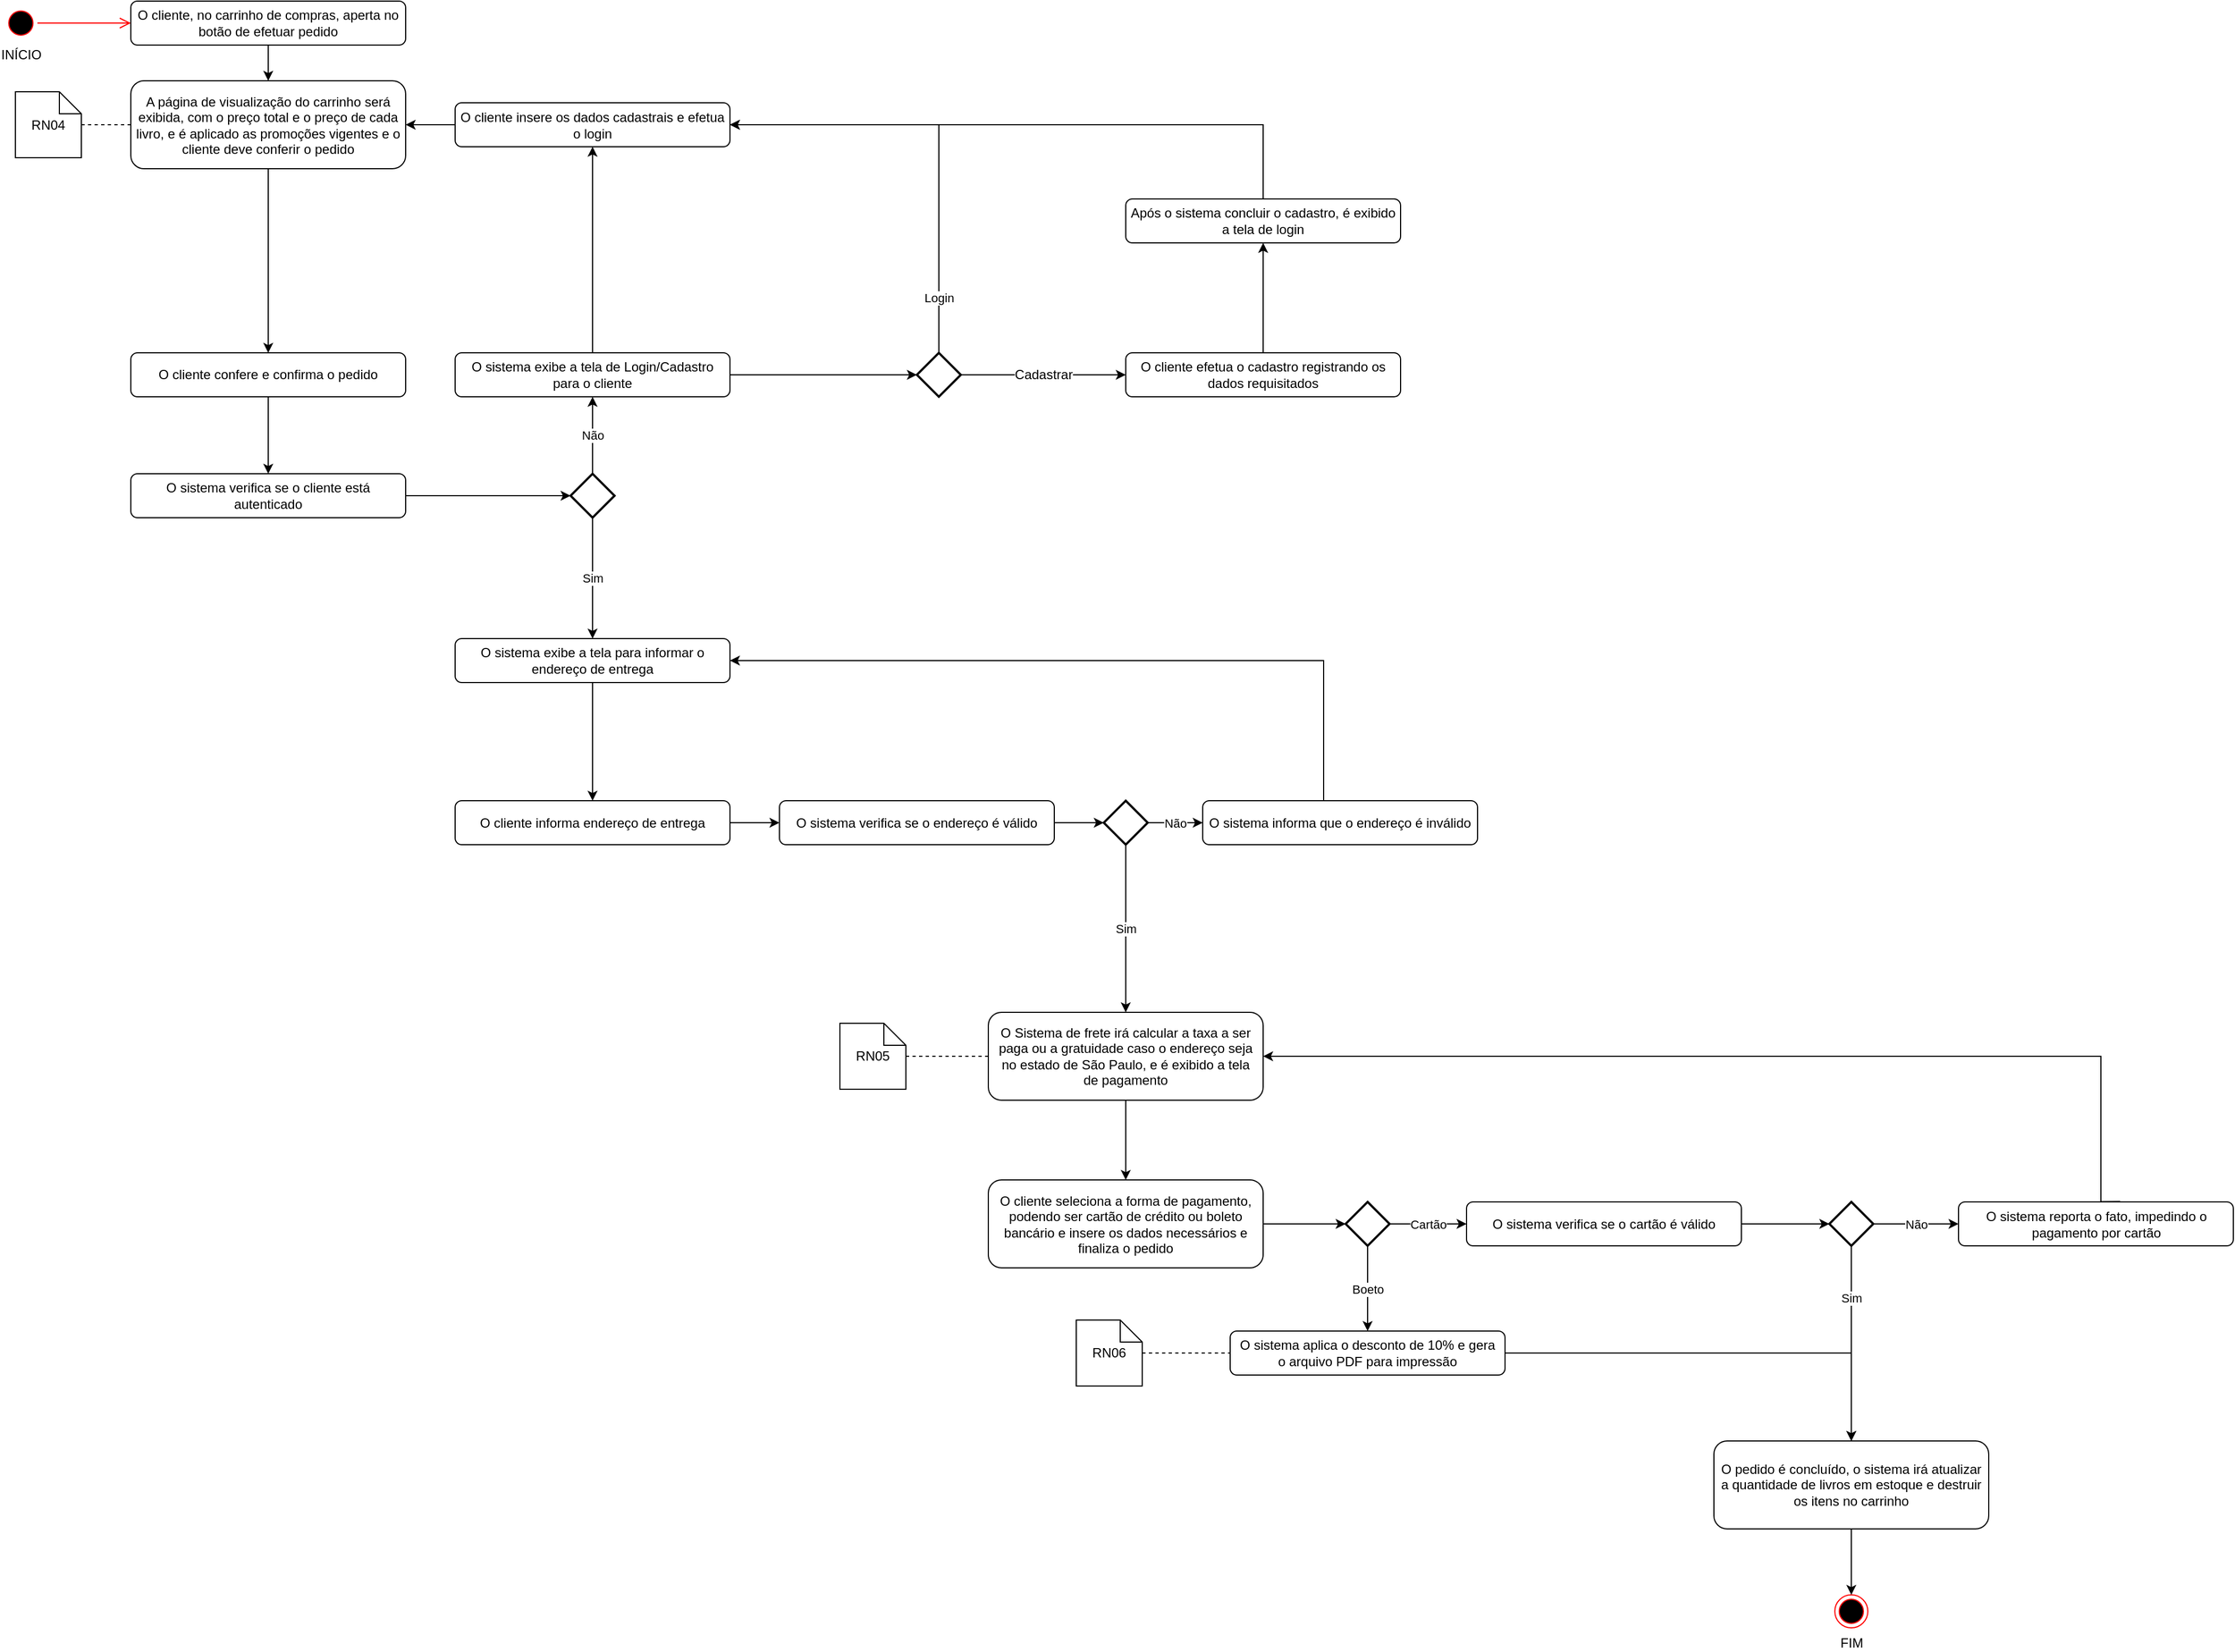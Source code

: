 <mxfile version="21.2.3" type="github">
  <diagram name="Página-1" id="4z89tsGptPQQodIInoYD">
    <mxGraphModel dx="1173" dy="571" grid="1" gridSize="10" guides="1" tooltips="1" connect="1" arrows="1" fold="1" page="1" pageScale="1" pageWidth="827" pageHeight="1169" math="0" shadow="0">
      <root>
        <mxCell id="0" />
        <mxCell id="1" parent="0" />
        <mxCell id="QMWMNx0dkZ8oT64IAFHo-186" value="" style="edgeStyle=orthogonalEdgeStyle;rounded=0;orthogonalLoop=1;jettySize=auto;html=1;" parent="1" source="QMWMNx0dkZ8oT64IAFHo-8" target="QMWMNx0dkZ8oT64IAFHo-185" edge="1">
          <mxGeometry relative="1" as="geometry" />
        </mxCell>
        <mxCell id="QMWMNx0dkZ8oT64IAFHo-8" value="O cliente confere e confirma o pedido " style="rounded=1;whiteSpace=wrap;html=1;verticalAlign=middle;align=center;" parent="1" vertex="1">
          <mxGeometry x="155" y="360" width="250" height="40" as="geometry" />
        </mxCell>
        <mxCell id="QMWMNx0dkZ8oT64IAFHo-1" value="INÍCIO" style="ellipse;html=1;shape=startState;fillColor=#000000;strokeColor=#ff0000;labelPosition=center;verticalLabelPosition=bottom;align=center;verticalAlign=top;" parent="1" vertex="1">
          <mxGeometry x="40" y="45" width="30" height="30" as="geometry" />
        </mxCell>
        <mxCell id="QMWMNx0dkZ8oT64IAFHo-2" value="" style="edgeStyle=orthogonalEdgeStyle;html=1;verticalAlign=bottom;endArrow=open;endSize=8;strokeColor=#ff0000;rounded=0;entryX=0;entryY=0.5;entryDx=0;entryDy=0;" parent="1" source="QMWMNx0dkZ8oT64IAFHo-1" target="QMWMNx0dkZ8oT64IAFHo-6" edge="1">
          <mxGeometry relative="1" as="geometry">
            <mxPoint x="150" y="60" as="targetPoint" />
          </mxGeometry>
        </mxCell>
        <mxCell id="QMWMNx0dkZ8oT64IAFHo-181" style="edgeStyle=orthogonalEdgeStyle;rounded=0;orthogonalLoop=1;jettySize=auto;html=1;" parent="1" source="QMWMNx0dkZ8oT64IAFHo-6" target="QMWMNx0dkZ8oT64IAFHo-7" edge="1">
          <mxGeometry relative="1" as="geometry" />
        </mxCell>
        <mxCell id="QMWMNx0dkZ8oT64IAFHo-6" value="O cliente, no carrinho de compras, aperta no botão de efetuar pedido" style="rounded=1;whiteSpace=wrap;html=1;verticalAlign=middle;align=center;" parent="1" vertex="1">
          <mxGeometry x="155" y="40" width="250" height="40" as="geometry" />
        </mxCell>
        <mxCell id="QMWMNx0dkZ8oT64IAFHo-21" style="edgeStyle=orthogonalEdgeStyle;rounded=0;orthogonalLoop=1;jettySize=auto;html=1;" parent="1" source="QMWMNx0dkZ8oT64IAFHo-7" target="QMWMNx0dkZ8oT64IAFHo-8" edge="1">
          <mxGeometry relative="1" as="geometry" />
        </mxCell>
        <mxCell id="QMWMNx0dkZ8oT64IAFHo-7" value="A página de visualização do carrinho será exibida, com o preço total e o preço de cada livro, e é aplicado as promoções vigentes e o cliente deve conferir o pedido" style="rounded=1;whiteSpace=wrap;html=1;verticalAlign=middle;align=center;" parent="1" vertex="1">
          <mxGeometry x="155" y="112.5" width="250" height="80" as="geometry" />
        </mxCell>
        <mxCell id="QMWMNx0dkZ8oT64IAFHo-68" value="" style="edgeStyle=orthogonalEdgeStyle;rounded=0;orthogonalLoop=1;jettySize=auto;html=1;" parent="1" source="QMWMNx0dkZ8oT64IAFHo-26" target="QMWMNx0dkZ8oT64IAFHo-60" edge="1">
          <mxGeometry relative="1" as="geometry" />
        </mxCell>
        <mxCell id="QMWMNx0dkZ8oT64IAFHo-26" value="O sistema exibe a tela para informar o endereço de entrega " style="rounded=1;whiteSpace=wrap;html=1;verticalAlign=middle;align=center;" parent="1" vertex="1">
          <mxGeometry x="450" y="620" width="250" height="40" as="geometry" />
        </mxCell>
        <mxCell id="QMWMNx0dkZ8oT64IAFHo-47" value="" style="edgeStyle=orthogonalEdgeStyle;rounded=0;orthogonalLoop=1;jettySize=auto;html=1;" parent="1" edge="1">
          <mxGeometry relative="1" as="geometry">
            <mxPoint x="-269" y="665" as="targetPoint" />
          </mxGeometry>
        </mxCell>
        <mxCell id="QMWMNx0dkZ8oT64IAFHo-52" style="edgeStyle=orthogonalEdgeStyle;rounded=0;orthogonalLoop=1;jettySize=auto;html=1;" parent="1" edge="1">
          <mxGeometry relative="1" as="geometry">
            <mxPoint x="-45" y="695" as="targetPoint" />
          </mxGeometry>
        </mxCell>
        <mxCell id="QMWMNx0dkZ8oT64IAFHo-92" value="" style="edgeStyle=orthogonalEdgeStyle;rounded=0;orthogonalLoop=1;jettySize=auto;html=1;" parent="1" source="QMWMNx0dkZ8oT64IAFHo-60" target="QMWMNx0dkZ8oT64IAFHo-91" edge="1">
          <mxGeometry relative="1" as="geometry" />
        </mxCell>
        <mxCell id="QMWMNx0dkZ8oT64IAFHo-60" value="O cliente informa endereço de entrega" style="rounded=1;whiteSpace=wrap;html=1;verticalAlign=middle;strokeWidth=1;spacing=5;labelBackgroundColor=default;align=center;" parent="1" vertex="1">
          <mxGeometry x="450" y="767.5" width="250" height="40" as="geometry" />
        </mxCell>
        <mxCell id="QMWMNx0dkZ8oT64IAFHo-71" value="Não" style="edgeStyle=orthogonalEdgeStyle;rounded=0;orthogonalLoop=1;jettySize=auto;html=1;" parent="1" source="QMWMNx0dkZ8oT64IAFHo-65" target="QMWMNx0dkZ8oT64IAFHo-70" edge="1">
          <mxGeometry relative="1" as="geometry" />
        </mxCell>
        <mxCell id="qSIs_vHxpx_UikXsuXOz-4" value="Sim" style="edgeStyle=orthogonalEdgeStyle;rounded=0;orthogonalLoop=1;jettySize=auto;html=1;entryX=0.5;entryY=0;entryDx=0;entryDy=0;" edge="1" parent="1" source="QMWMNx0dkZ8oT64IAFHo-65" target="QMWMNx0dkZ8oT64IAFHo-26">
          <mxGeometry relative="1" as="geometry" />
        </mxCell>
        <mxCell id="QMWMNx0dkZ8oT64IAFHo-65" value="" style="strokeWidth=2;shape=mxgraph.flowchart.decision;verticalAlign=bottom;labelPosition=center;verticalLabelPosition=top;align=center;spacing=5;labelBackgroundColor=default;direction=south;" parent="1" vertex="1">
          <mxGeometry x="555" y="470" width="40" height="40" as="geometry" />
        </mxCell>
        <mxCell id="QMWMNx0dkZ8oT64IAFHo-175" style="edgeStyle=orthogonalEdgeStyle;rounded=0;orthogonalLoop=1;jettySize=auto;html=1;" parent="1" source="QMWMNx0dkZ8oT64IAFHo-70" target="QMWMNx0dkZ8oT64IAFHo-174" edge="1">
          <mxGeometry relative="1" as="geometry" />
        </mxCell>
        <mxCell id="QMWMNx0dkZ8oT64IAFHo-177" style="edgeStyle=orthogonalEdgeStyle;rounded=0;orthogonalLoop=1;jettySize=auto;html=1;" parent="1" source="QMWMNx0dkZ8oT64IAFHo-70" target="QMWMNx0dkZ8oT64IAFHo-80" edge="1">
          <mxGeometry relative="1" as="geometry" />
        </mxCell>
        <mxCell id="QMWMNx0dkZ8oT64IAFHo-70" value="O sistema exibe a tela de Login/Cadastro para o cliente" style="rounded=1;whiteSpace=wrap;html=1;verticalAlign=middle;strokeWidth=1;spacing=5;labelBackgroundColor=default;align=center;" parent="1" vertex="1">
          <mxGeometry x="450" y="360" width="250" height="40" as="geometry" />
        </mxCell>
        <mxCell id="QMWMNx0dkZ8oT64IAFHo-81" value="" style="edgeStyle=orthogonalEdgeStyle;rounded=0;orthogonalLoop=1;jettySize=auto;html=1;entryX=1;entryY=0.5;entryDx=0;entryDy=0;exitX=0.5;exitY=0;exitDx=0;exitDy=0;" parent="1" source="QMWMNx0dkZ8oT64IAFHo-73" target="QMWMNx0dkZ8oT64IAFHo-80" edge="1">
          <mxGeometry relative="1" as="geometry" />
        </mxCell>
        <mxCell id="QMWMNx0dkZ8oT64IAFHo-73" value="Após o sistema concluir o cadastro, é exibido a tela de login" style="rounded=1;whiteSpace=wrap;html=1;verticalAlign=middle;strokeWidth=1;spacing=5;labelBackgroundColor=default;align=center;" parent="1" vertex="1">
          <mxGeometry x="1060" y="220" width="250" height="40" as="geometry" />
        </mxCell>
        <mxCell id="QMWMNx0dkZ8oT64IAFHo-79" style="edgeStyle=orthogonalEdgeStyle;rounded=0;orthogonalLoop=1;jettySize=auto;html=1;exitX=0.5;exitY=0;exitDx=0;exitDy=0;" parent="1" source="QMWMNx0dkZ8oT64IAFHo-77" target="QMWMNx0dkZ8oT64IAFHo-73" edge="1">
          <mxGeometry relative="1" as="geometry" />
        </mxCell>
        <mxCell id="QMWMNx0dkZ8oT64IAFHo-77" value="O cliente efetua o cadastro registrando os dados requisitados" style="rounded=1;whiteSpace=wrap;html=1;verticalAlign=middle;strokeWidth=1;spacing=5;labelBackgroundColor=default;align=center;" parent="1" vertex="1">
          <mxGeometry x="1060" y="360" width="250" height="40" as="geometry" />
        </mxCell>
        <mxCell id="QMWMNx0dkZ8oT64IAFHo-83" style="edgeStyle=orthogonalEdgeStyle;rounded=0;orthogonalLoop=1;jettySize=auto;html=1;" parent="1" source="QMWMNx0dkZ8oT64IAFHo-80" target="QMWMNx0dkZ8oT64IAFHo-7" edge="1">
          <mxGeometry relative="1" as="geometry" />
        </mxCell>
        <mxCell id="QMWMNx0dkZ8oT64IAFHo-80" value="O cliente insere os dados cadastrais e efetua o login" style="rounded=1;whiteSpace=wrap;html=1;verticalAlign=middle;strokeWidth=1;spacing=5;labelBackgroundColor=default;align=center;" parent="1" vertex="1">
          <mxGeometry x="450" y="132.5" width="250" height="40" as="geometry" />
        </mxCell>
        <mxCell id="QMWMNx0dkZ8oT64IAFHo-103" value="Não" style="edgeStyle=orthogonalEdgeStyle;rounded=0;orthogonalLoop=1;jettySize=auto;html=1;" parent="1" source="QMWMNx0dkZ8oT64IAFHo-87" target="QMWMNx0dkZ8oT64IAFHo-102" edge="1">
          <mxGeometry relative="1" as="geometry">
            <Array as="points">
              <mxPoint x="1100" y="788" />
              <mxPoint x="1100" y="788" />
            </Array>
          </mxGeometry>
        </mxCell>
        <mxCell id="qSIs_vHxpx_UikXsuXOz-5" value="Sim" style="edgeStyle=orthogonalEdgeStyle;rounded=0;orthogonalLoop=1;jettySize=auto;html=1;entryX=0.5;entryY=0;entryDx=0;entryDy=0;" edge="1" parent="1" source="QMWMNx0dkZ8oT64IAFHo-87" target="QMWMNx0dkZ8oT64IAFHo-107">
          <mxGeometry relative="1" as="geometry">
            <Array as="points">
              <mxPoint x="1060" y="960" />
            </Array>
          </mxGeometry>
        </mxCell>
        <mxCell id="QMWMNx0dkZ8oT64IAFHo-87" value="" style="strokeWidth=2;shape=mxgraph.flowchart.decision;verticalAlign=bottom;labelPosition=center;verticalLabelPosition=top;align=center;spacing=5;labelBackgroundColor=default;" parent="1" vertex="1">
          <mxGeometry x="1040" y="767.5" width="40" height="40" as="geometry" />
        </mxCell>
        <mxCell id="QMWMNx0dkZ8oT64IAFHo-94" style="edgeStyle=orthogonalEdgeStyle;rounded=0;orthogonalLoop=1;jettySize=auto;html=1;" parent="1" source="QMWMNx0dkZ8oT64IAFHo-91" target="QMWMNx0dkZ8oT64IAFHo-87" edge="1">
          <mxGeometry relative="1" as="geometry" />
        </mxCell>
        <mxCell id="QMWMNx0dkZ8oT64IAFHo-91" value="O sistema verifica se o endereço é válido" style="whiteSpace=wrap;html=1;verticalAlign=middle;rounded=1;strokeWidth=1;spacing=5;labelBackgroundColor=default;align=center;" parent="1" vertex="1">
          <mxGeometry x="745" y="767.5" width="250" height="40" as="geometry" />
        </mxCell>
        <mxCell id="qSIs_vHxpx_UikXsuXOz-6" style="edgeStyle=orthogonalEdgeStyle;rounded=0;orthogonalLoop=1;jettySize=auto;html=1;entryX=1;entryY=0.5;entryDx=0;entryDy=0;" edge="1" parent="1" source="QMWMNx0dkZ8oT64IAFHo-102" target="QMWMNx0dkZ8oT64IAFHo-26">
          <mxGeometry relative="1" as="geometry">
            <Array as="points">
              <mxPoint x="1240" y="640" />
            </Array>
          </mxGeometry>
        </mxCell>
        <mxCell id="QMWMNx0dkZ8oT64IAFHo-102" value="O sistema informa que o endereço é inválido" style="rounded=1;whiteSpace=wrap;html=1;verticalAlign=middle;align=center;" parent="1" vertex="1">
          <mxGeometry x="1130" y="767.5" width="250" height="40" as="geometry" />
        </mxCell>
        <mxCell id="QMWMNx0dkZ8oT64IAFHo-110" value="" style="edgeStyle=orthogonalEdgeStyle;rounded=0;orthogonalLoop=1;jettySize=auto;html=1;" parent="1" source="QMWMNx0dkZ8oT64IAFHo-107" target="QMWMNx0dkZ8oT64IAFHo-109" edge="1">
          <mxGeometry relative="1" as="geometry" />
        </mxCell>
        <mxCell id="QMWMNx0dkZ8oT64IAFHo-107" value="O Sistema de frete irá calcular a taxa a ser paga ou a gratuidade caso o endereço seja no estado de São Paulo, e é exibido a tela de pagamento" style="rounded=1;whiteSpace=wrap;html=1;verticalAlign=middle;strokeWidth=1;spacing=5;labelBackgroundColor=default;align=center;" parent="1" vertex="1">
          <mxGeometry x="935" y="960" width="250" height="80" as="geometry" />
        </mxCell>
        <mxCell id="QMWMNx0dkZ8oT64IAFHo-115" style="edgeStyle=orthogonalEdgeStyle;rounded=0;orthogonalLoop=1;jettySize=auto;html=1;" parent="1" source="QMWMNx0dkZ8oT64IAFHo-109" target="QMWMNx0dkZ8oT64IAFHo-114" edge="1">
          <mxGeometry relative="1" as="geometry" />
        </mxCell>
        <mxCell id="QMWMNx0dkZ8oT64IAFHo-109" value="O cliente seleciona a forma de pagamento, podendo ser cartão de crédito ou boleto bancário e insere os dados necessários e finaliza o pedido" style="whiteSpace=wrap;html=1;verticalAlign=middle;rounded=1;strokeWidth=1;spacing=5;labelBackgroundColor=default;align=center;" parent="1" vertex="1">
          <mxGeometry x="935" y="1112.5" width="250" height="80" as="geometry" />
        </mxCell>
        <mxCell id="QMWMNx0dkZ8oT64IAFHo-118" value="Cartão" style="edgeStyle=orthogonalEdgeStyle;rounded=0;orthogonalLoop=1;jettySize=auto;html=1;" parent="1" source="QMWMNx0dkZ8oT64IAFHo-114" target="QMWMNx0dkZ8oT64IAFHo-117" edge="1">
          <mxGeometry relative="1" as="geometry" />
        </mxCell>
        <mxCell id="qSIs_vHxpx_UikXsuXOz-14" value="Boeto" style="edgeStyle=orthogonalEdgeStyle;rounded=0;orthogonalLoop=1;jettySize=auto;html=1;" edge="1" parent="1" source="QMWMNx0dkZ8oT64IAFHo-114" target="qSIs_vHxpx_UikXsuXOz-16">
          <mxGeometry relative="1" as="geometry">
            <mxPoint x="1280" y="1250" as="targetPoint" />
          </mxGeometry>
        </mxCell>
        <mxCell id="QMWMNx0dkZ8oT64IAFHo-114" value="" style="strokeWidth=2;shape=mxgraph.flowchart.decision;verticalAlign=bottom;labelPosition=center;verticalLabelPosition=top;align=center;spacing=5;labelBackgroundColor=default;" parent="1" vertex="1">
          <mxGeometry x="1260" y="1132.5" width="40" height="40" as="geometry" />
        </mxCell>
        <mxCell id="qSIs_vHxpx_UikXsuXOz-18" style="edgeStyle=orthogonalEdgeStyle;rounded=0;orthogonalLoop=1;jettySize=auto;html=1;" edge="1" parent="1" source="QMWMNx0dkZ8oT64IAFHo-117" target="QMWMNx0dkZ8oT64IAFHo-120">
          <mxGeometry relative="1" as="geometry" />
        </mxCell>
        <mxCell id="QMWMNx0dkZ8oT64IAFHo-117" value="O sistema verifica se o cartão é válido" style="rounded=1;whiteSpace=wrap;html=1;verticalAlign=middle;strokeWidth=1;spacing=5;labelBackgroundColor=default;align=center;" parent="1" vertex="1">
          <mxGeometry x="1370" y="1132.5" width="250" height="40" as="geometry" />
        </mxCell>
        <mxCell id="qSIs_vHxpx_UikXsuXOz-19" value="Não" style="edgeStyle=orthogonalEdgeStyle;rounded=0;orthogonalLoop=1;jettySize=auto;html=1;" edge="1" parent="1" source="QMWMNx0dkZ8oT64IAFHo-120" target="QMWMNx0dkZ8oT64IAFHo-126">
          <mxGeometry relative="1" as="geometry" />
        </mxCell>
        <mxCell id="qSIs_vHxpx_UikXsuXOz-20" value="Sim" style="edgeStyle=orthogonalEdgeStyle;rounded=0;orthogonalLoop=1;jettySize=auto;html=1;" edge="1" parent="1" source="QMWMNx0dkZ8oT64IAFHo-120" target="QMWMNx0dkZ8oT64IAFHo-179">
          <mxGeometry x="-0.465" relative="1" as="geometry">
            <mxPoint as="offset" />
          </mxGeometry>
        </mxCell>
        <mxCell id="QMWMNx0dkZ8oT64IAFHo-120" value="" style="strokeWidth=2;shape=mxgraph.flowchart.decision;verticalAlign=bottom;labelPosition=center;verticalLabelPosition=top;align=center;spacing=5;labelBackgroundColor=default;" parent="1" vertex="1">
          <mxGeometry x="1700" y="1132.5" width="40" height="40" as="geometry" />
        </mxCell>
        <mxCell id="QMWMNx0dkZ8oT64IAFHo-128" style="edgeStyle=orthogonalEdgeStyle;rounded=0;orthogonalLoop=1;jettySize=auto;html=1;exitX=0.588;exitY=-0.008;exitDx=0;exitDy=0;exitPerimeter=0;" parent="1" source="QMWMNx0dkZ8oT64IAFHo-126" target="QMWMNx0dkZ8oT64IAFHo-107" edge="1">
          <mxGeometry relative="1" as="geometry">
            <Array as="points">
              <mxPoint x="1947" y="1000" />
            </Array>
          </mxGeometry>
        </mxCell>
        <mxCell id="QMWMNx0dkZ8oT64IAFHo-126" value="O sistema reporta o fato, impedindo o pagamento por cartão" style="rounded=1;whiteSpace=wrap;html=1;verticalAlign=middle;strokeWidth=1;spacing=5;labelBackgroundColor=default;align=center;" parent="1" vertex="1">
          <mxGeometry x="1817.5" y="1132.5" width="250" height="40" as="geometry" />
        </mxCell>
        <mxCell id="QMWMNx0dkZ8oT64IAFHo-171" value="FIM" style="ellipse;html=1;shape=endState;fillColor=#000000;strokeColor=#ff0000;verticalAlign=top;labelBackgroundColor=none;labelPosition=center;verticalLabelPosition=bottom;align=center;" parent="1" vertex="1">
          <mxGeometry x="1705" y="1490" width="30" height="30" as="geometry" />
        </mxCell>
        <mxCell id="qSIs_vHxpx_UikXsuXOz-1" value="&lt;span style=&quot;font-size: 12px;&quot;&gt;Cadastrar&lt;/span&gt;" style="edgeStyle=orthogonalEdgeStyle;rounded=0;orthogonalLoop=1;jettySize=auto;html=1;" edge="1" parent="1" source="QMWMNx0dkZ8oT64IAFHo-174" target="QMWMNx0dkZ8oT64IAFHo-77">
          <mxGeometry relative="1" as="geometry" />
        </mxCell>
        <mxCell id="qSIs_vHxpx_UikXsuXOz-24" style="edgeStyle=orthogonalEdgeStyle;rounded=0;orthogonalLoop=1;jettySize=auto;html=1;entryX=1;entryY=0.5;entryDx=0;entryDy=0;" edge="1" parent="1" source="QMWMNx0dkZ8oT64IAFHo-174" target="QMWMNx0dkZ8oT64IAFHo-80">
          <mxGeometry relative="1" as="geometry">
            <Array as="points">
              <mxPoint x="890" y="152" />
            </Array>
          </mxGeometry>
        </mxCell>
        <mxCell id="qSIs_vHxpx_UikXsuXOz-25" value="Login" style="edgeLabel;html=1;align=center;verticalAlign=middle;resizable=0;points=[];" vertex="1" connectable="0" parent="qSIs_vHxpx_UikXsuXOz-24">
          <mxGeometry x="-0.354" y="2" relative="1" as="geometry">
            <mxPoint x="2" y="78" as="offset" />
          </mxGeometry>
        </mxCell>
        <mxCell id="QMWMNx0dkZ8oT64IAFHo-174" value="" style="strokeWidth=2;shape=mxgraph.flowchart.decision;verticalAlign=bottom;labelPosition=center;verticalLabelPosition=top;align=center;spacing=5;labelBackgroundColor=default;direction=south;" parent="1" vertex="1">
          <mxGeometry x="870" y="360" width="40" height="40" as="geometry" />
        </mxCell>
        <mxCell id="QMWMNx0dkZ8oT64IAFHo-184" style="edgeStyle=orthogonalEdgeStyle;rounded=0;orthogonalLoop=1;jettySize=auto;html=1;entryX=0.5;entryY=0;entryDx=0;entryDy=0;" parent="1" source="QMWMNx0dkZ8oT64IAFHo-179" target="QMWMNx0dkZ8oT64IAFHo-171" edge="1">
          <mxGeometry relative="1" as="geometry" />
        </mxCell>
        <mxCell id="QMWMNx0dkZ8oT64IAFHo-179" value="O pedido é concluído, o sistema irá atualizar a quantidade de livros em estoque e destruir os itens no carrinho" style="whiteSpace=wrap;html=1;rounded=1;strokeWidth=1;spacing=5;labelBackgroundColor=default;" parent="1" vertex="1">
          <mxGeometry x="1595" y="1350" width="250" height="80" as="geometry" />
        </mxCell>
        <mxCell id="QMWMNx0dkZ8oT64IAFHo-188" style="edgeStyle=orthogonalEdgeStyle;rounded=0;orthogonalLoop=1;jettySize=auto;html=1;" parent="1" source="QMWMNx0dkZ8oT64IAFHo-185" target="QMWMNx0dkZ8oT64IAFHo-65" edge="1">
          <mxGeometry relative="1" as="geometry" />
        </mxCell>
        <mxCell id="QMWMNx0dkZ8oT64IAFHo-185" value="O sistema verifica se o cliente está autenticado" style="rounded=1;whiteSpace=wrap;html=1;" parent="1" vertex="1">
          <mxGeometry x="155" y="470" width="250" height="40" as="geometry" />
        </mxCell>
        <mxCell id="qSIs_vHxpx_UikXsuXOz-7" value="RN05" style="shape=note;size=20;whiteSpace=wrap;html=1;" vertex="1" parent="1">
          <mxGeometry x="800" y="970" width="60" height="60" as="geometry" />
        </mxCell>
        <mxCell id="qSIs_vHxpx_UikXsuXOz-9" value="" style="endArrow=none;dashed=1;html=1;rounded=0;" edge="1" parent="1" source="QMWMNx0dkZ8oT64IAFHo-107" target="qSIs_vHxpx_UikXsuXOz-7">
          <mxGeometry width="50" height="50" relative="1" as="geometry">
            <mxPoint x="600" y="1140" as="sourcePoint" />
            <mxPoint x="650" y="1090" as="targetPoint" />
          </mxGeometry>
        </mxCell>
        <mxCell id="qSIs_vHxpx_UikXsuXOz-12" value="RN04" style="shape=note;size=20;whiteSpace=wrap;html=1;" vertex="1" parent="1">
          <mxGeometry x="50" y="122.5" width="60" height="60" as="geometry" />
        </mxCell>
        <mxCell id="qSIs_vHxpx_UikXsuXOz-13" value="" style="endArrow=none;dashed=1;html=1;rounded=0;" edge="1" parent="1" source="qSIs_vHxpx_UikXsuXOz-12" target="QMWMNx0dkZ8oT64IAFHo-7">
          <mxGeometry width="50" height="50" relative="1" as="geometry">
            <mxPoint x="110" y="280" as="sourcePoint" />
            <mxPoint x="160" y="230" as="targetPoint" />
          </mxGeometry>
        </mxCell>
        <mxCell id="qSIs_vHxpx_UikXsuXOz-21" style="edgeStyle=orthogonalEdgeStyle;rounded=0;orthogonalLoop=1;jettySize=auto;html=1;" edge="1" parent="1" source="qSIs_vHxpx_UikXsuXOz-16" target="QMWMNx0dkZ8oT64IAFHo-179">
          <mxGeometry relative="1" as="geometry" />
        </mxCell>
        <mxCell id="qSIs_vHxpx_UikXsuXOz-16" value="O sistema aplica o desconto de 10% e gera o arquivo PDF para impressão" style="rounded=1;whiteSpace=wrap;html=1;verticalAlign=middle;strokeWidth=1;spacing=5;labelBackgroundColor=default;align=center;" vertex="1" parent="1">
          <mxGeometry x="1155" y="1250" width="250" height="40" as="geometry" />
        </mxCell>
        <mxCell id="qSIs_vHxpx_UikXsuXOz-22" value="RN06" style="shape=note;size=20;whiteSpace=wrap;html=1;" vertex="1" parent="1">
          <mxGeometry x="1015" y="1240" width="60" height="60" as="geometry" />
        </mxCell>
        <mxCell id="qSIs_vHxpx_UikXsuXOz-23" value="" style="endArrow=none;dashed=1;html=1;rounded=0;" edge="1" parent="1" source="qSIs_vHxpx_UikXsuXOz-22" target="qSIs_vHxpx_UikXsuXOz-16">
          <mxGeometry width="50" height="50" relative="1" as="geometry">
            <mxPoint x="1100" y="1340" as="sourcePoint" />
            <mxPoint x="1150" y="1290" as="targetPoint" />
          </mxGeometry>
        </mxCell>
      </root>
    </mxGraphModel>
  </diagram>
</mxfile>
